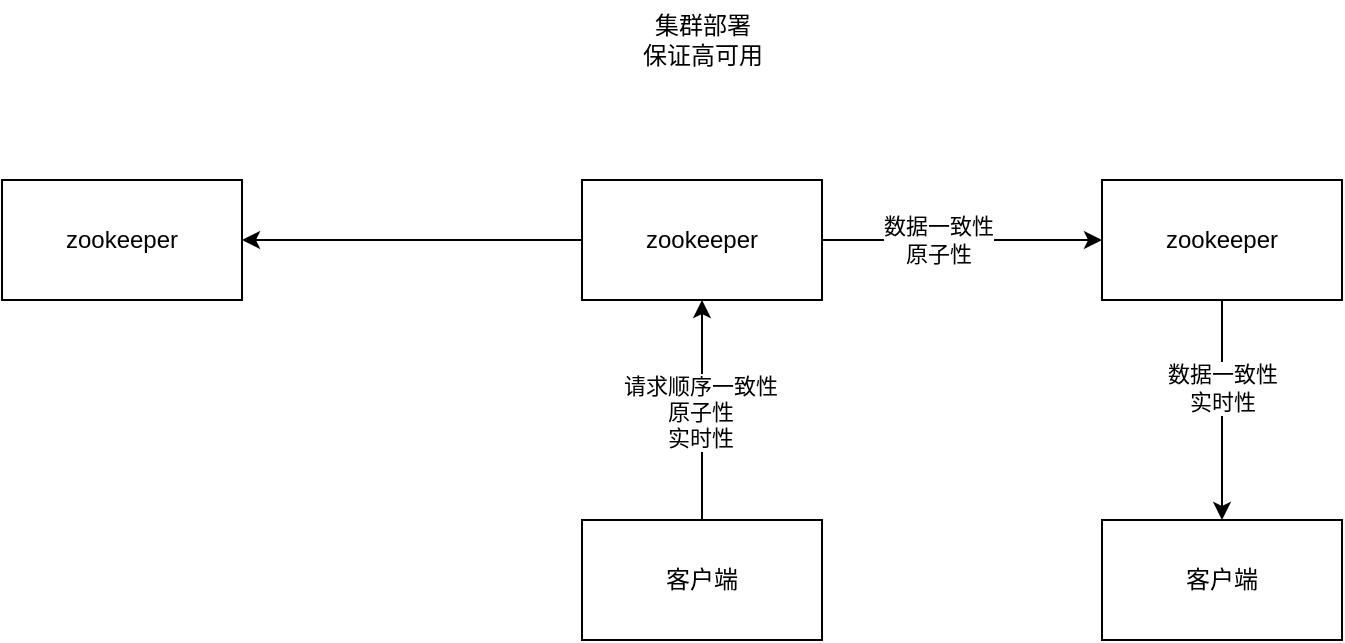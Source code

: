 <mxfile version="24.7.5">
  <diagram name="第 1 页" id="_YMLRPegQy77FfAX24D1">
    <mxGraphModel dx="1841" dy="960" grid="1" gridSize="10" guides="1" tooltips="1" connect="1" arrows="1" fold="1" page="1" pageScale="1" pageWidth="827" pageHeight="1169" math="0" shadow="0">
      <root>
        <mxCell id="0" />
        <mxCell id="1" parent="0" />
        <mxCell id="lLFjMxr_NGgFAXdThUjX-1" value="zookeeper" style="rounded=0;whiteSpace=wrap;html=1;" vertex="1" parent="1">
          <mxGeometry x="70" y="140" width="120" height="60" as="geometry" />
        </mxCell>
        <mxCell id="lLFjMxr_NGgFAXdThUjX-4" style="edgeStyle=orthogonalEdgeStyle;rounded=0;orthogonalLoop=1;jettySize=auto;html=1;exitX=0;exitY=0.5;exitDx=0;exitDy=0;entryX=1;entryY=0.5;entryDx=0;entryDy=0;" edge="1" parent="1" source="lLFjMxr_NGgFAXdThUjX-2" target="lLFjMxr_NGgFAXdThUjX-1">
          <mxGeometry relative="1" as="geometry" />
        </mxCell>
        <mxCell id="lLFjMxr_NGgFAXdThUjX-5" style="edgeStyle=orthogonalEdgeStyle;rounded=0;orthogonalLoop=1;jettySize=auto;html=1;exitX=1;exitY=0.5;exitDx=0;exitDy=0;entryX=0;entryY=0.5;entryDx=0;entryDy=0;" edge="1" parent="1" source="lLFjMxr_NGgFAXdThUjX-2" target="lLFjMxr_NGgFAXdThUjX-3">
          <mxGeometry relative="1" as="geometry" />
        </mxCell>
        <mxCell id="lLFjMxr_NGgFAXdThUjX-9" value="数据一致性&lt;div&gt;原子性&lt;/div&gt;" style="edgeLabel;html=1;align=center;verticalAlign=middle;resizable=0;points=[];" vertex="1" connectable="0" parent="lLFjMxr_NGgFAXdThUjX-5">
          <mxGeometry x="-0.173" relative="1" as="geometry">
            <mxPoint as="offset" />
          </mxGeometry>
        </mxCell>
        <mxCell id="lLFjMxr_NGgFAXdThUjX-2" value="zookeeper" style="rounded=0;whiteSpace=wrap;html=1;" vertex="1" parent="1">
          <mxGeometry x="360" y="140" width="120" height="60" as="geometry" />
        </mxCell>
        <mxCell id="lLFjMxr_NGgFAXdThUjX-11" style="edgeStyle=orthogonalEdgeStyle;rounded=0;orthogonalLoop=1;jettySize=auto;html=1;entryX=0.5;entryY=0;entryDx=0;entryDy=0;" edge="1" parent="1" source="lLFjMxr_NGgFAXdThUjX-3" target="lLFjMxr_NGgFAXdThUjX-10">
          <mxGeometry relative="1" as="geometry" />
        </mxCell>
        <mxCell id="lLFjMxr_NGgFAXdThUjX-12" value="数据一致性&lt;br&gt;实时性" style="edgeLabel;html=1;align=center;verticalAlign=middle;resizable=0;points=[];" vertex="1" connectable="0" parent="lLFjMxr_NGgFAXdThUjX-11">
          <mxGeometry x="-0.197" relative="1" as="geometry">
            <mxPoint as="offset" />
          </mxGeometry>
        </mxCell>
        <mxCell id="lLFjMxr_NGgFAXdThUjX-3" value="zookeeper" style="rounded=0;whiteSpace=wrap;html=1;" vertex="1" parent="1">
          <mxGeometry x="620" y="140" width="120" height="60" as="geometry" />
        </mxCell>
        <mxCell id="lLFjMxr_NGgFAXdThUjX-7" style="edgeStyle=orthogonalEdgeStyle;rounded=0;orthogonalLoop=1;jettySize=auto;html=1;exitX=0.5;exitY=0;exitDx=0;exitDy=0;entryX=0.5;entryY=1;entryDx=0;entryDy=0;" edge="1" parent="1" source="lLFjMxr_NGgFAXdThUjX-6" target="lLFjMxr_NGgFAXdThUjX-2">
          <mxGeometry relative="1" as="geometry" />
        </mxCell>
        <mxCell id="lLFjMxr_NGgFAXdThUjX-8" value="请求顺序一致性&lt;br&gt;原子性&lt;div&gt;实时性&lt;/div&gt;" style="edgeLabel;html=1;align=center;verticalAlign=middle;resizable=0;points=[];" vertex="1" connectable="0" parent="lLFjMxr_NGgFAXdThUjX-7">
          <mxGeometry x="-0.021" y="1" relative="1" as="geometry">
            <mxPoint as="offset" />
          </mxGeometry>
        </mxCell>
        <mxCell id="lLFjMxr_NGgFAXdThUjX-6" value="客户端" style="rounded=0;whiteSpace=wrap;html=1;" vertex="1" parent="1">
          <mxGeometry x="360" y="310" width="120" height="60" as="geometry" />
        </mxCell>
        <mxCell id="lLFjMxr_NGgFAXdThUjX-10" value="客户端" style="rounded=0;whiteSpace=wrap;html=1;" vertex="1" parent="1">
          <mxGeometry x="620" y="310" width="120" height="60" as="geometry" />
        </mxCell>
        <mxCell id="lLFjMxr_NGgFAXdThUjX-13" value="集群部署&lt;div&gt;保证高可用&lt;/div&gt;" style="text;html=1;align=center;verticalAlign=middle;resizable=0;points=[];autosize=1;strokeColor=none;fillColor=none;" vertex="1" parent="1">
          <mxGeometry x="380" y="50" width="80" height="40" as="geometry" />
        </mxCell>
      </root>
    </mxGraphModel>
  </diagram>
</mxfile>
